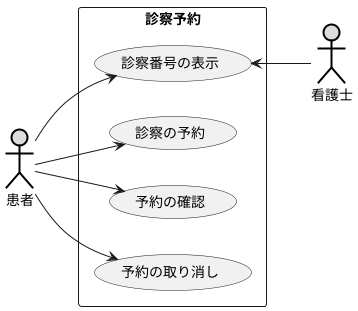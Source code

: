 @startuml 診察予約
left to right direction
actor 患者#DDDDDD;line:black;line.bold;
actor 看護士#DDDDDD;line:black;line.bold;

rectangle 診察予約{
    usecase 診察番号の表示
    usecase 診察の予約
    usecase 予約の確認
    usecase 予約の取り消し
}

患者 --> 診察の予約
患者 --> 予約の確認
患者 --> 予約の取り消し
患者 --> 診察番号の表示

診察番号の表示 <-- 看護士
@enduml